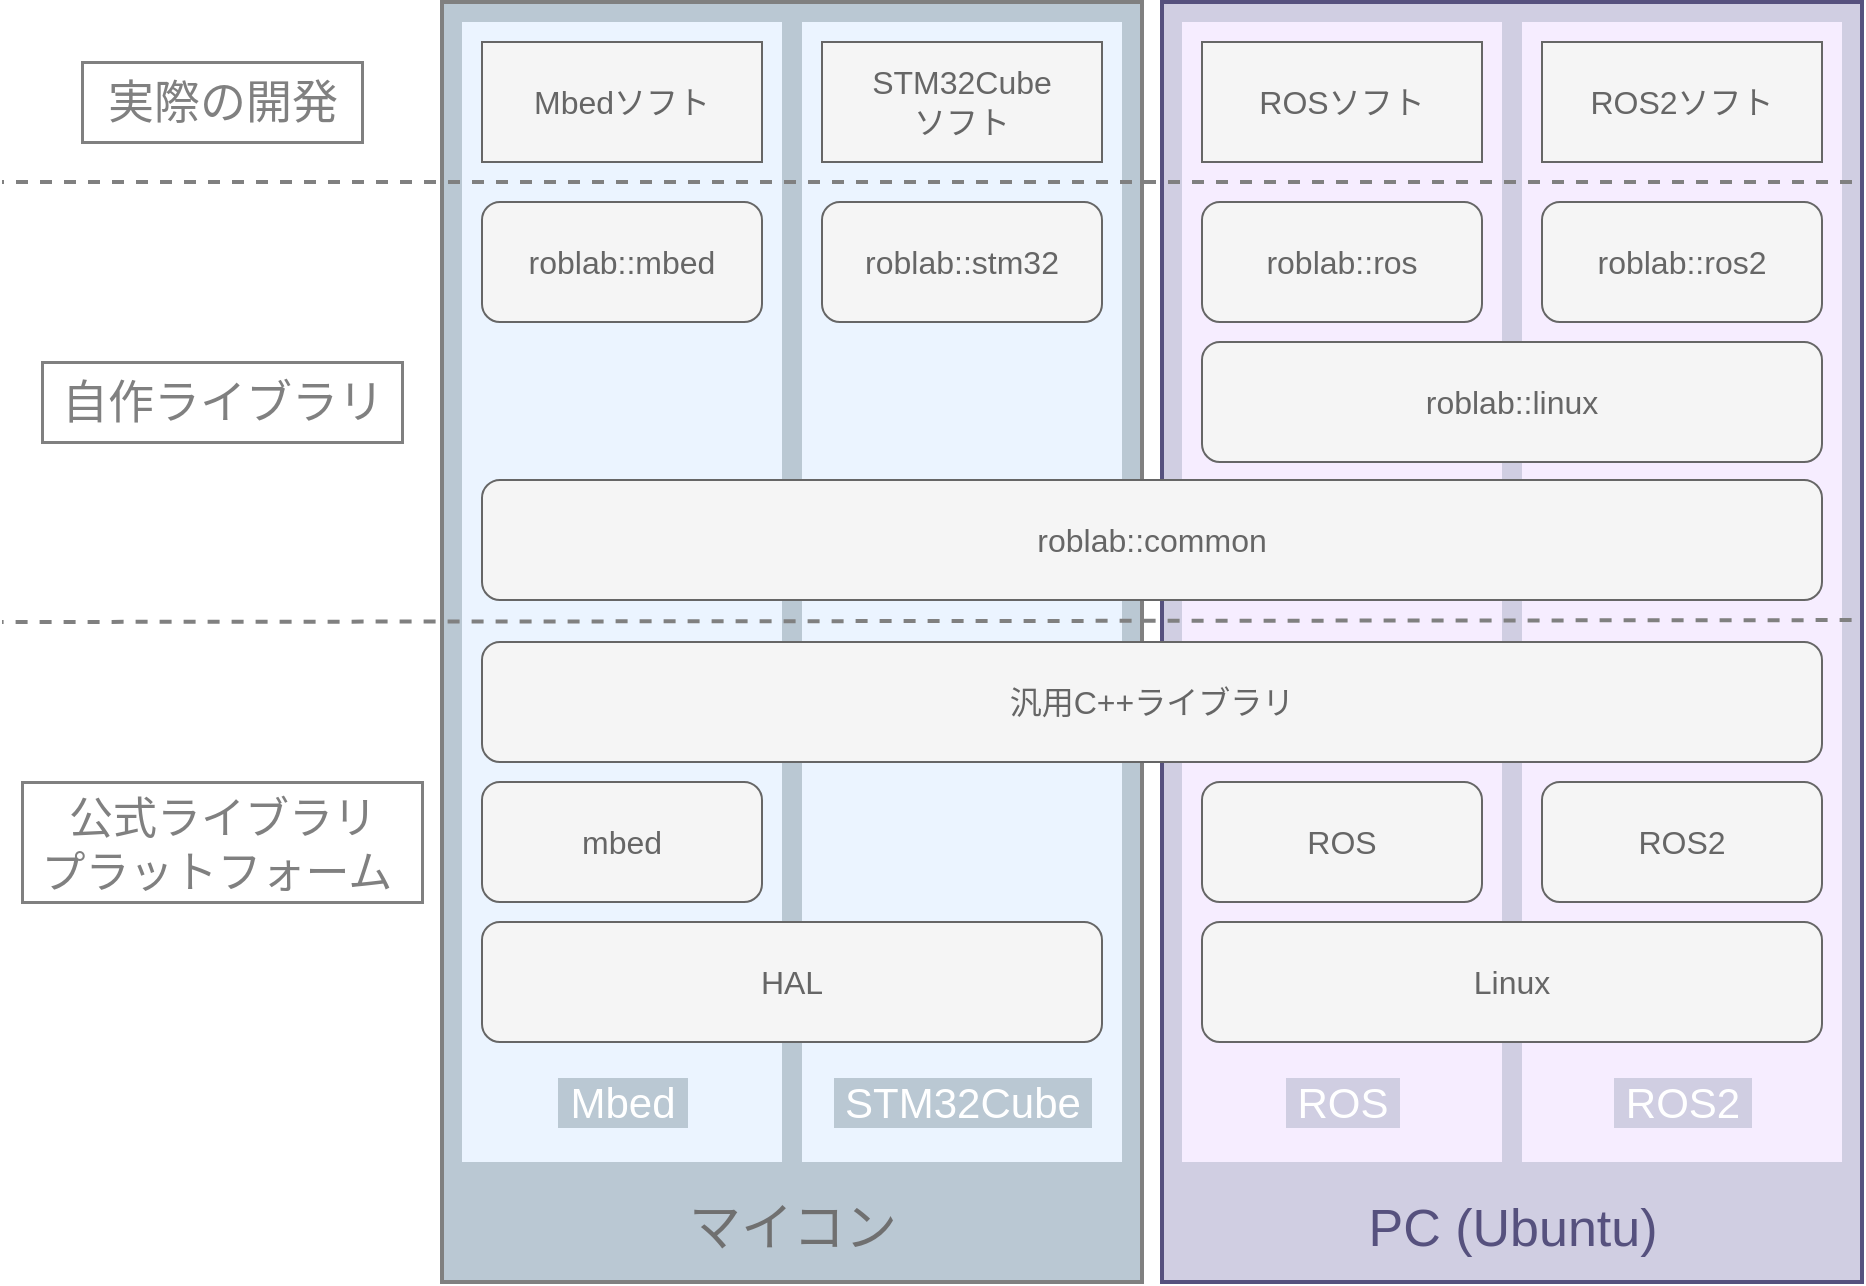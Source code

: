 <mxfile version="21.5.2" type="github">
  <diagram name="ページ1" id="7XL-9YuLPGaVbZlobrVh">
    <mxGraphModel dx="1235" dy="705" grid="1" gridSize="10" guides="1" tooltips="1" connect="1" arrows="1" fold="1" page="1" pageScale="1" pageWidth="1169" pageHeight="827" background="#FFFFFF" math="0" shadow="0">
      <root>
        <mxCell id="0" />
        <mxCell id="1" parent="0" />
        <mxCell id="3xfuR8vdGIX8gqFwZv_V-6" value="" style="rounded=0;whiteSpace=wrap;html=1;fillColor=#d0cee2;strokeColor=#56517e;strokeWidth=2;" vertex="1" parent="1">
          <mxGeometry x="640" y="60" width="350" height="640" as="geometry" />
        </mxCell>
        <mxCell id="3xfuR8vdGIX8gqFwZv_V-5" value="" style="rounded=0;whiteSpace=wrap;html=1;fillColor=#bac8d3;strokeColor=#808080;strokeWidth=2;" vertex="1" parent="1">
          <mxGeometry x="280" y="60" width="350" height="640" as="geometry" />
        </mxCell>
        <mxCell id="3xfuR8vdGIX8gqFwZv_V-28" value="" style="rounded=0;whiteSpace=wrap;html=1;fillColor=#EBF4FF;strokeColor=none;strokeWidth=2;glass=0;shadow=0;" vertex="1" parent="1">
          <mxGeometry x="460" y="70" width="160" height="570" as="geometry" />
        </mxCell>
        <mxCell id="3xfuR8vdGIX8gqFwZv_V-20" value="" style="rounded=0;whiteSpace=wrap;html=1;fillColor=#EBF4FF;strokeColor=none;strokeWidth=2;glass=0;shadow=0;" vertex="1" parent="1">
          <mxGeometry x="290" y="70" width="160" height="570" as="geometry" />
        </mxCell>
        <mxCell id="3xfuR8vdGIX8gqFwZv_V-24" value="" style="rounded=0;whiteSpace=wrap;html=1;fillColor=#F6EDFF;strokeColor=none;strokeWidth=2;glass=0;shadow=0;" vertex="1" parent="1">
          <mxGeometry x="650" y="70" width="160" height="570" as="geometry" />
        </mxCell>
        <mxCell id="3xfuR8vdGIX8gqFwZv_V-31" value="" style="rounded=0;whiteSpace=wrap;html=1;fillColor=#F6EDFF;strokeColor=none;strokeWidth=2;glass=0;shadow=0;" vertex="1" parent="1">
          <mxGeometry x="820" y="70" width="160" height="570" as="geometry" />
        </mxCell>
        <mxCell id="KWRDC6EYD1TzCv_FL34X-2" value="HAL" style="rounded=1;whiteSpace=wrap;html=1;fillColor=#f5f5f5;strokeColor=#666666;fontColor=#666666;fontSize=16;labelBackgroundColor=none;labelBorderColor=none;" parent="1" vertex="1">
          <mxGeometry x="300" y="520" width="310" height="60" as="geometry" />
        </mxCell>
        <mxCell id="KWRDC6EYD1TzCv_FL34X-3" value="Linux" style="rounded=1;whiteSpace=wrap;html=1;fillColor=#f5f5f5;strokeColor=#666666;fontColor=#666666;fontSize=16;labelBackgroundColor=none;labelBorderColor=none;" parent="1" vertex="1">
          <mxGeometry x="660" y="520" width="310" height="60" as="geometry" />
        </mxCell>
        <mxCell id="KWRDC6EYD1TzCv_FL34X-4" value="mbed" style="rounded=1;whiteSpace=wrap;html=1;fillColor=#f5f5f5;strokeColor=#666666;fontColor=#666666;fontSize=16;labelBackgroundColor=none;labelBorderColor=none;" parent="1" vertex="1">
          <mxGeometry x="300" y="450" width="140" height="60" as="geometry" />
        </mxCell>
        <mxCell id="KWRDC6EYD1TzCv_FL34X-5" value="ROS" style="rounded=1;whiteSpace=wrap;html=1;fillColor=#f5f5f5;strokeColor=#666666;fontColor=#666666;fontSize=16;labelBackgroundColor=none;labelBorderColor=none;" parent="1" vertex="1">
          <mxGeometry x="660" y="450" width="140" height="60" as="geometry" />
        </mxCell>
        <mxCell id="KWRDC6EYD1TzCv_FL34X-6" value="ROS2" style="rounded=1;whiteSpace=wrap;html=1;fillColor=#f5f5f5;strokeColor=#666666;fontColor=#666666;fontSize=16;labelBackgroundColor=none;labelBorderColor=none;" parent="1" vertex="1">
          <mxGeometry x="830" y="450" width="140" height="60" as="geometry" />
        </mxCell>
        <mxCell id="KWRDC6EYD1TzCv_FL34X-7" value="roblab::common" style="rounded=1;whiteSpace=wrap;html=1;fillColor=#f5f5f5;strokeColor=#666666;fontColor=#666666;fontSize=16;labelBackgroundColor=none;labelBorderColor=none;" parent="1" vertex="1">
          <mxGeometry x="300" y="299" width="670" height="60" as="geometry" />
        </mxCell>
        <mxCell id="KWRDC6EYD1TzCv_FL34X-8" value="roblab::stm32" style="rounded=1;whiteSpace=wrap;html=1;fillColor=#f5f5f5;strokeColor=#666666;fontColor=#666666;fontSize=16;labelBackgroundColor=none;labelBorderColor=none;" parent="1" vertex="1">
          <mxGeometry x="470" y="160" width="140" height="60" as="geometry" />
        </mxCell>
        <mxCell id="KWRDC6EYD1TzCv_FL34X-9" value="roblab::mbed" style="rounded=1;whiteSpace=wrap;html=1;fillColor=#f5f5f5;strokeColor=#666666;fontColor=#666666;fontSize=16;labelBackgroundColor=none;labelBorderColor=none;" parent="1" vertex="1">
          <mxGeometry x="300" y="160" width="140" height="60" as="geometry" />
        </mxCell>
        <mxCell id="KWRDC6EYD1TzCv_FL34X-10" value="roblab::ros2" style="rounded=1;whiteSpace=wrap;html=1;fillColor=#f5f5f5;strokeColor=#666666;fontColor=#666666;fontSize=16;labelBackgroundColor=none;labelBorderColor=none;" parent="1" vertex="1">
          <mxGeometry x="830" y="160" width="140" height="60" as="geometry" />
        </mxCell>
        <mxCell id="KWRDC6EYD1TzCv_FL34X-11" value="roblab::ros" style="rounded=1;whiteSpace=wrap;html=1;fillColor=#f5f5f5;strokeColor=#666666;fontColor=#666666;fontSize=16;labelBackgroundColor=none;labelBorderColor=none;" parent="1" vertex="1">
          <mxGeometry x="660" y="160" width="140" height="60" as="geometry" />
        </mxCell>
        <mxCell id="KWRDC6EYD1TzCv_FL34X-13" value="&lt;font style=&quot;font-size: 26px;&quot;&gt;マイコン&lt;/font&gt;" style="text;html=1;align=center;verticalAlign=middle;resizable=0;points=[];autosize=1;strokeColor=none;fillColor=none;rounded=1;fontColor=#707070;labelBackgroundColor=none;fontSize=26;" parent="1" vertex="1">
          <mxGeometry x="390" y="653" width="130" height="40" as="geometry" />
        </mxCell>
        <mxCell id="KWRDC6EYD1TzCv_FL34X-14" value="&lt;font color=&quot;#56517e&quot; style=&quot;font-size: 26px;&quot;&gt;PC (Ubuntu)&lt;/font&gt;" style="text;html=1;align=center;verticalAlign=middle;resizable=0;points=[];autosize=1;strokeColor=none;fillColor=none;rounded=1;fontColor=#707070;" parent="1" vertex="1">
          <mxGeometry x="730" y="653" width="170" height="40" as="geometry" />
        </mxCell>
        <mxCell id="KWRDC6EYD1TzCv_FL34X-16" value="roblab::linux" style="rounded=1;whiteSpace=wrap;html=1;fillColor=#f5f5f5;strokeColor=#666666;fontColor=#666666;fontSize=16;labelBackgroundColor=none;labelBorderColor=none;" parent="1" vertex="1">
          <mxGeometry x="660" y="230" width="310" height="60" as="geometry" />
        </mxCell>
        <mxCell id="3xfuR8vdGIX8gqFwZv_V-1" value="" style="endArrow=none;html=1;rounded=1;strokeColor=#808080;strokeWidth=2;shadow=0;fillColor=#eeeeee;dashed=1;fontColor=#808080;" edge="1" parent="1">
          <mxGeometry width="50" height="50" relative="1" as="geometry">
            <mxPoint x="985" y="150" as="sourcePoint" />
            <mxPoint x="60" y="150" as="targetPoint" />
          </mxGeometry>
        </mxCell>
        <mxCell id="3xfuR8vdGIX8gqFwZv_V-2" value="&lt;div style=&quot;font-size: 22px;&quot;&gt;公式ライブラリ&lt;span style=&quot;font-size: 22px;&quot;&gt;&lt;br&gt;&lt;/span&gt;&lt;/div&gt;&lt;div style=&quot;font-size: 22px;&quot;&gt;&lt;span style=&quot;font-size: 22px;&quot;&gt;プラットフォーム&amp;nbsp;&lt;/span&gt;&lt;/div&gt;" style="text;html=1;align=center;verticalAlign=middle;resizable=0;points=[];autosize=1;strokeColor=#808080;fillColor=none;rounded=0;fontColor=#808080;fontSize=22;glass=0;shadow=0;fillStyle=auto;labelBackgroundColor=none;horizontal=1;rotation=0;spacing=0;spacingTop=3;labelBorderColor=none;strokeWidth=1.5;" vertex="1" parent="1">
          <mxGeometry x="70" y="450" width="200" height="60" as="geometry" />
        </mxCell>
        <mxCell id="3xfuR8vdGIX8gqFwZv_V-3" value="自作ライブラリ" style="text;html=1;align=center;verticalAlign=middle;resizable=0;points=[];autosize=1;strokeColor=#808080;fillColor=none;rounded=0;fontColor=#808080;fontSize=23;horizontal=1;rotation=0;strokeWidth=1.5;" vertex="1" parent="1">
          <mxGeometry x="80" y="240" width="180" height="40" as="geometry" />
        </mxCell>
        <mxCell id="3xfuR8vdGIX8gqFwZv_V-9" value="" style="endArrow=none;html=1;rounded=1;strokeColor=#808080;strokeWidth=2;shadow=0;fillColor=#eeeeee;dashed=1;fontColor=#808080;exitX=1.005;exitY=0.477;exitDx=0;exitDy=0;exitPerimeter=0;" edge="1" parent="1">
          <mxGeometry width="50" height="50" relative="1" as="geometry">
            <mxPoint x="984.8" y="369.04" as="sourcePoint" />
            <mxPoint x="60" y="370" as="targetPoint" />
          </mxGeometry>
        </mxCell>
        <mxCell id="3xfuR8vdGIX8gqFwZv_V-14" value="汎用C++ライブラリ" style="rounded=1;whiteSpace=wrap;html=1;fillColor=#f5f5f5;strokeColor=#666666;fontColor=#666666;fontSize=16;labelBackgroundColor=none;labelBorderColor=none;" vertex="1" parent="1">
          <mxGeometry x="300" y="380" width="670" height="60" as="geometry" />
        </mxCell>
        <mxCell id="3xfuR8vdGIX8gqFwZv_V-22" value="Mbedソフト" style="rounded=0;whiteSpace=wrap;html=1;fillColor=#f5f5f5;strokeColor=#666666;fontColor=#666666;fontSize=16;labelBackgroundColor=none;labelBorderColor=none;" vertex="1" parent="1">
          <mxGeometry x="300" y="80" width="140" height="60" as="geometry" />
        </mxCell>
        <mxCell id="3xfuR8vdGIX8gqFwZv_V-32" value="&lt;font style=&quot;font-size: 21px;&quot;&gt;&amp;nbsp;Mbed&amp;nbsp;&lt;/font&gt;" style="text;html=1;align=center;verticalAlign=middle;resizable=0;points=[];autosize=1;strokeColor=none;fillColor=none;rounded=1;fontColor=#FFFFFF;labelBackgroundColor=#BAC8D3;fontSize=21;" vertex="1" parent="1">
          <mxGeometry x="325" y="590" width="90" height="40" as="geometry" />
        </mxCell>
        <mxCell id="3xfuR8vdGIX8gqFwZv_V-33" value="&amp;nbsp;STM32Cube&amp;nbsp;" style="text;html=1;align=center;verticalAlign=middle;resizable=0;points=[];autosize=1;strokeColor=none;fillColor=none;rounded=1;fontColor=#FFFFFF;labelBackgroundColor=#BAC8D3;fontSize=21;" vertex="1" parent="1">
          <mxGeometry x="465" y="590" width="150" height="40" as="geometry" />
        </mxCell>
        <mxCell id="3xfuR8vdGIX8gqFwZv_V-35" value="&amp;nbsp;ROS&amp;nbsp;" style="text;html=1;align=center;verticalAlign=middle;resizable=0;points=[];autosize=1;strokeColor=none;fillColor=none;rounded=1;fontColor=#FFFFFF;labelBackgroundColor=#D0CEE2;fontSize=21;" vertex="1" parent="1">
          <mxGeometry x="690" y="590" width="80" height="40" as="geometry" />
        </mxCell>
        <mxCell id="3xfuR8vdGIX8gqFwZv_V-37" value="&amp;nbsp;ROS2&amp;nbsp;" style="text;html=1;align=center;verticalAlign=middle;resizable=0;points=[];autosize=1;strokeColor=none;fillColor=none;rounded=1;fontColor=#FFFFFF;labelBackgroundColor=#D0CEE2;fontSize=21;" vertex="1" parent="1">
          <mxGeometry x="855" y="590" width="90" height="40" as="geometry" />
        </mxCell>
        <mxCell id="3xfuR8vdGIX8gqFwZv_V-38" value="STM32Cube&lt;br&gt;ソフト" style="rounded=0;whiteSpace=wrap;html=1;fillColor=#f5f5f5;strokeColor=#666666;fontColor=#666666;fontSize=16;labelBackgroundColor=none;labelBorderColor=none;" vertex="1" parent="1">
          <mxGeometry x="470" y="80" width="140" height="60" as="geometry" />
        </mxCell>
        <mxCell id="3xfuR8vdGIX8gqFwZv_V-39" value="ROSソフト" style="rounded=0;whiteSpace=wrap;html=1;fillColor=#f5f5f5;strokeColor=#666666;fontColor=#666666;fontSize=16;labelBackgroundColor=none;labelBorderColor=none;" vertex="1" parent="1">
          <mxGeometry x="660" y="80" width="140" height="60" as="geometry" />
        </mxCell>
        <mxCell id="3xfuR8vdGIX8gqFwZv_V-40" value="ROS2ソフト" style="rounded=0;whiteSpace=wrap;html=1;fillColor=#f5f5f5;strokeColor=#666666;fontColor=#666666;fontSize=16;labelBackgroundColor=none;labelBorderColor=none;" vertex="1" parent="1">
          <mxGeometry x="830" y="80" width="140" height="60" as="geometry" />
        </mxCell>
        <mxCell id="3xfuR8vdGIX8gqFwZv_V-43" value="実際の開発" style="text;html=1;align=center;verticalAlign=middle;resizable=0;points=[];autosize=1;strokeColor=#808080;fillColor=none;rounded=0;fontColor=#808080;fontSize=23;horizontal=1;rotation=0;strokeWidth=1.5;" vertex="1" parent="1">
          <mxGeometry x="100" y="90" width="140" height="40" as="geometry" />
        </mxCell>
      </root>
    </mxGraphModel>
  </diagram>
</mxfile>

